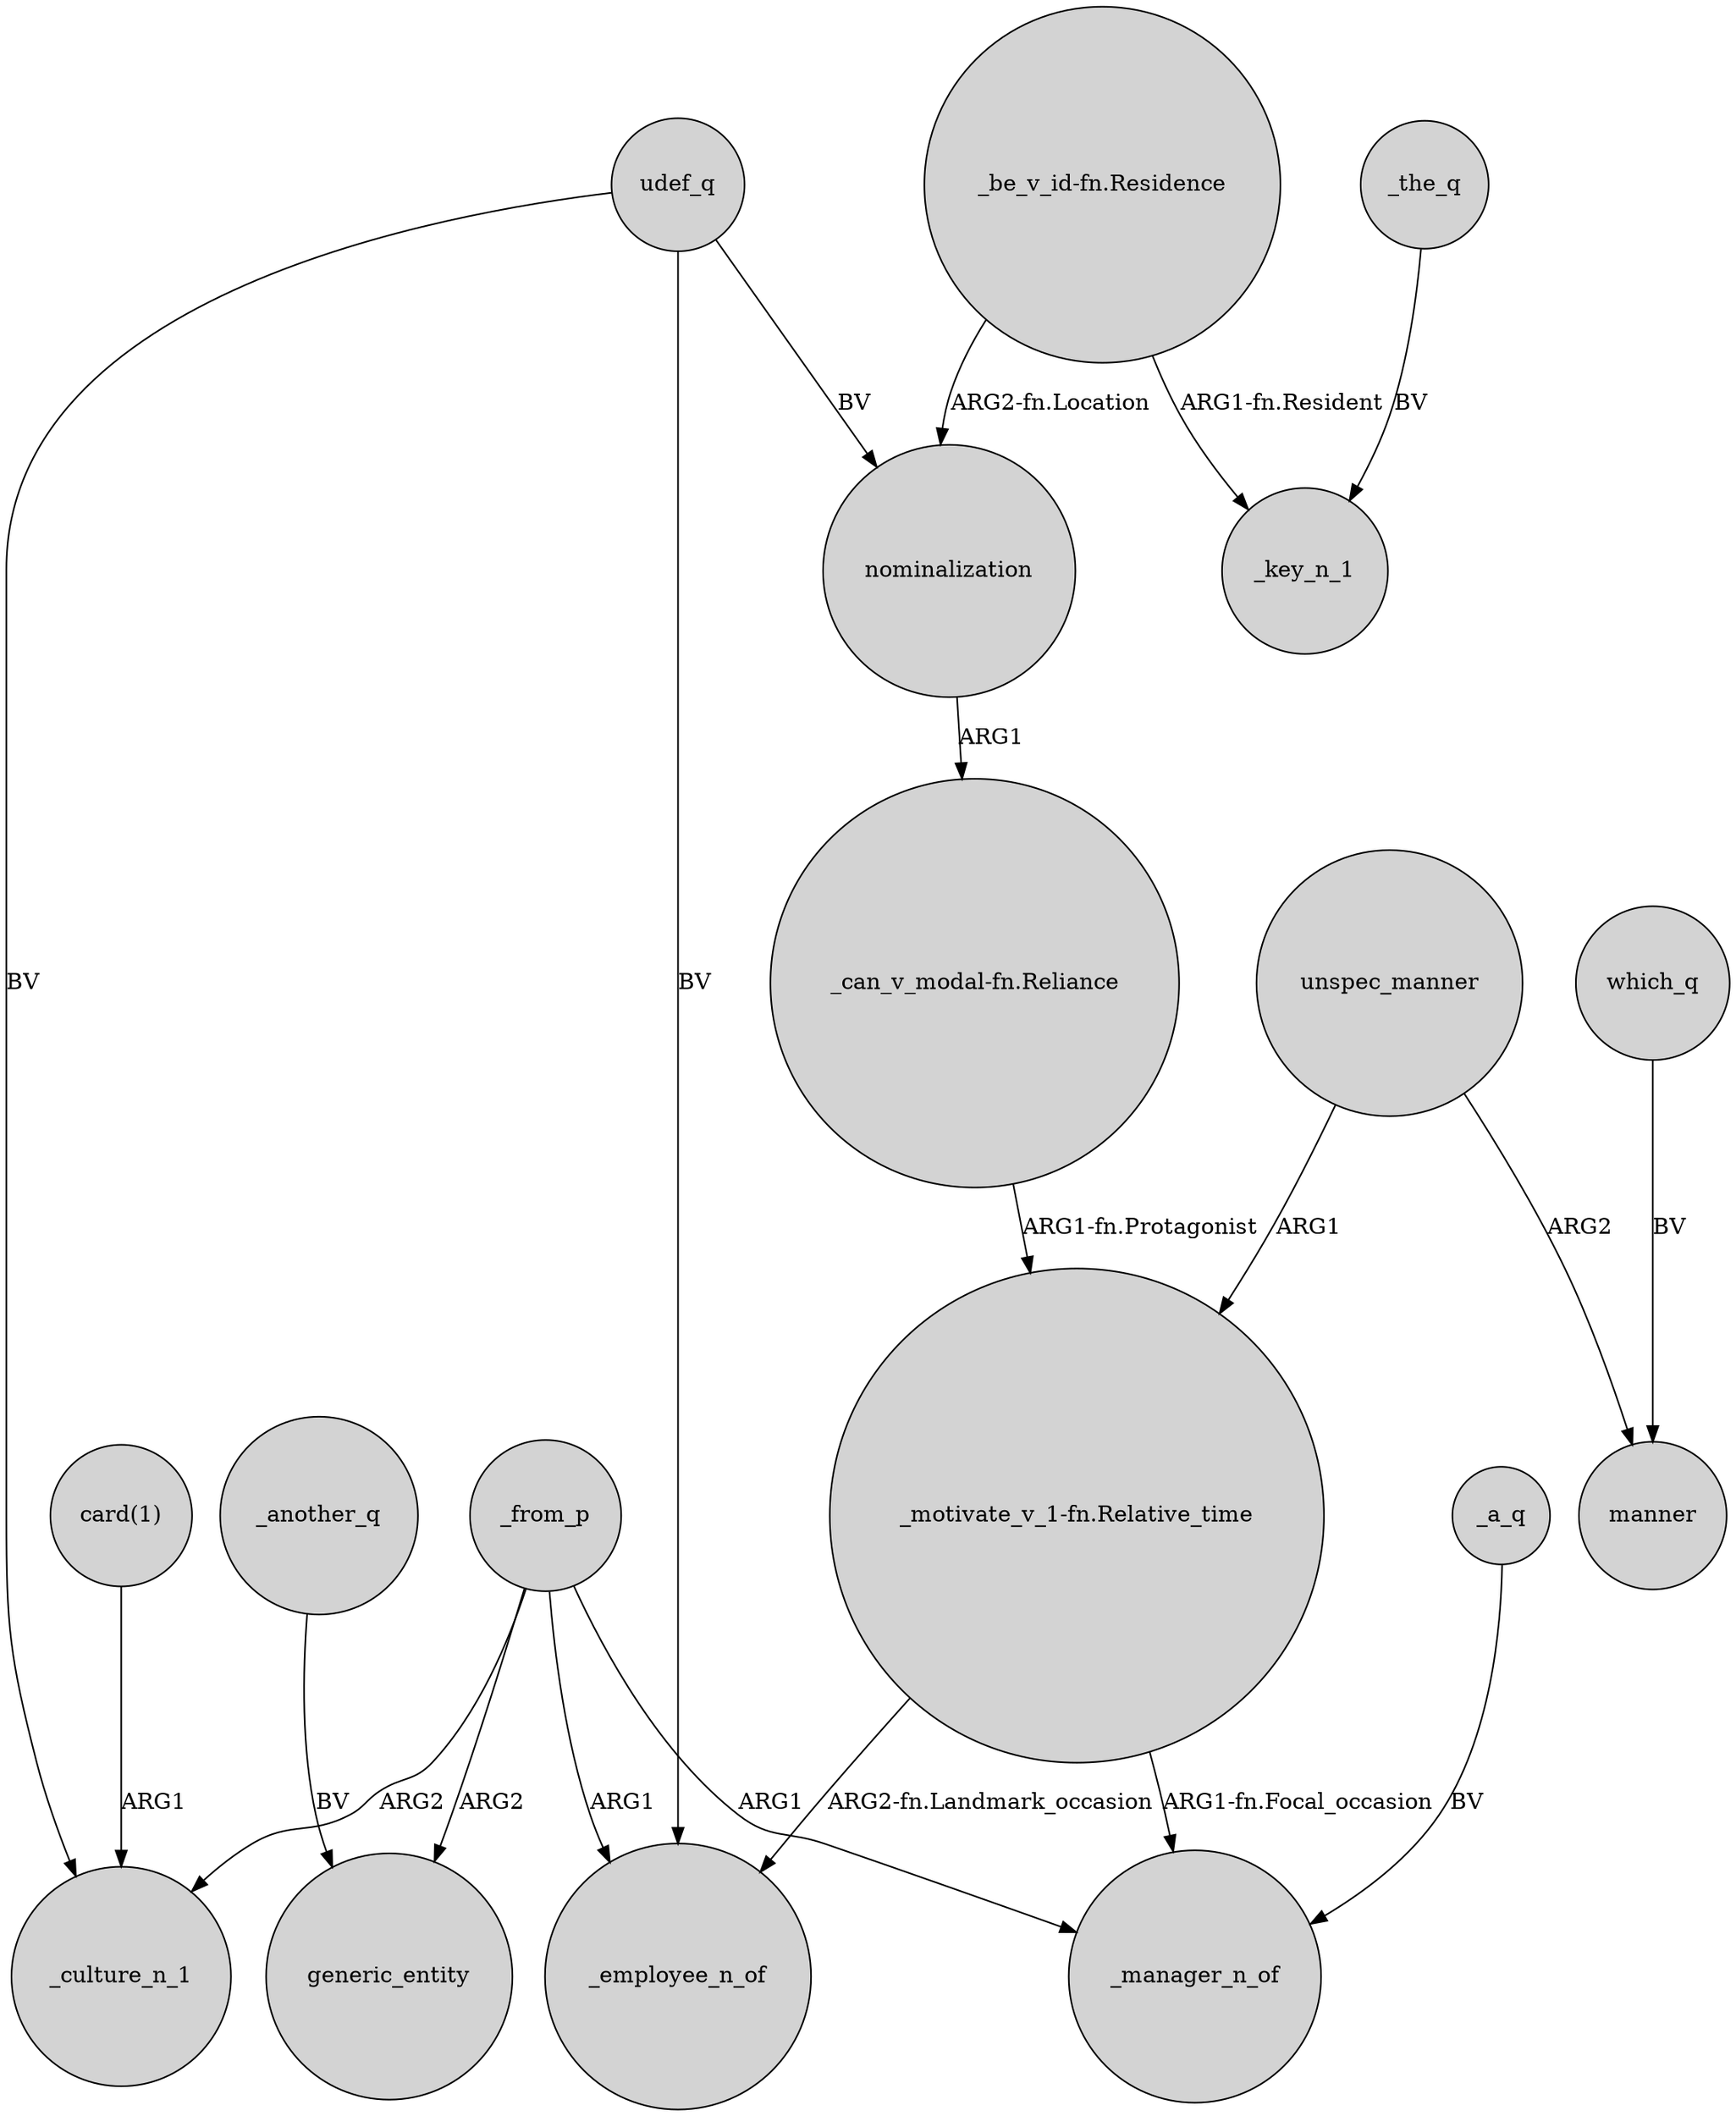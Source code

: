 digraph {
	node [shape=circle style=filled]
	udef_q -> _culture_n_1 [label=BV]
	"_be_v_id-fn.Residence" -> _key_n_1 [label="ARG1-fn.Resident"]
	_another_q -> generic_entity [label=BV]
	unspec_manner -> manner [label=ARG2]
	"_be_v_id-fn.Residence" -> nominalization [label="ARG2-fn.Location"]
	_from_p -> _employee_n_of [label=ARG1]
	"_motivate_v_1-fn.Relative_time" -> _manager_n_of [label="ARG1-fn.Focal_occasion"]
	_from_p -> generic_entity [label=ARG2]
	udef_q -> nominalization [label=BV]
	nominalization -> "_can_v_modal-fn.Reliance" [label=ARG1]
	_from_p -> _manager_n_of [label=ARG1]
	_a_q -> _manager_n_of [label=BV]
	unspec_manner -> "_motivate_v_1-fn.Relative_time" [label=ARG1]
	"_can_v_modal-fn.Reliance" -> "_motivate_v_1-fn.Relative_time" [label="ARG1-fn.Protagonist"]
	_from_p -> _culture_n_1 [label=ARG2]
	_the_q -> _key_n_1 [label=BV]
	"card(1)" -> _culture_n_1 [label=ARG1]
	"_motivate_v_1-fn.Relative_time" -> _employee_n_of [label="ARG2-fn.Landmark_occasion"]
	which_q -> manner [label=BV]
	udef_q -> _employee_n_of [label=BV]
}
